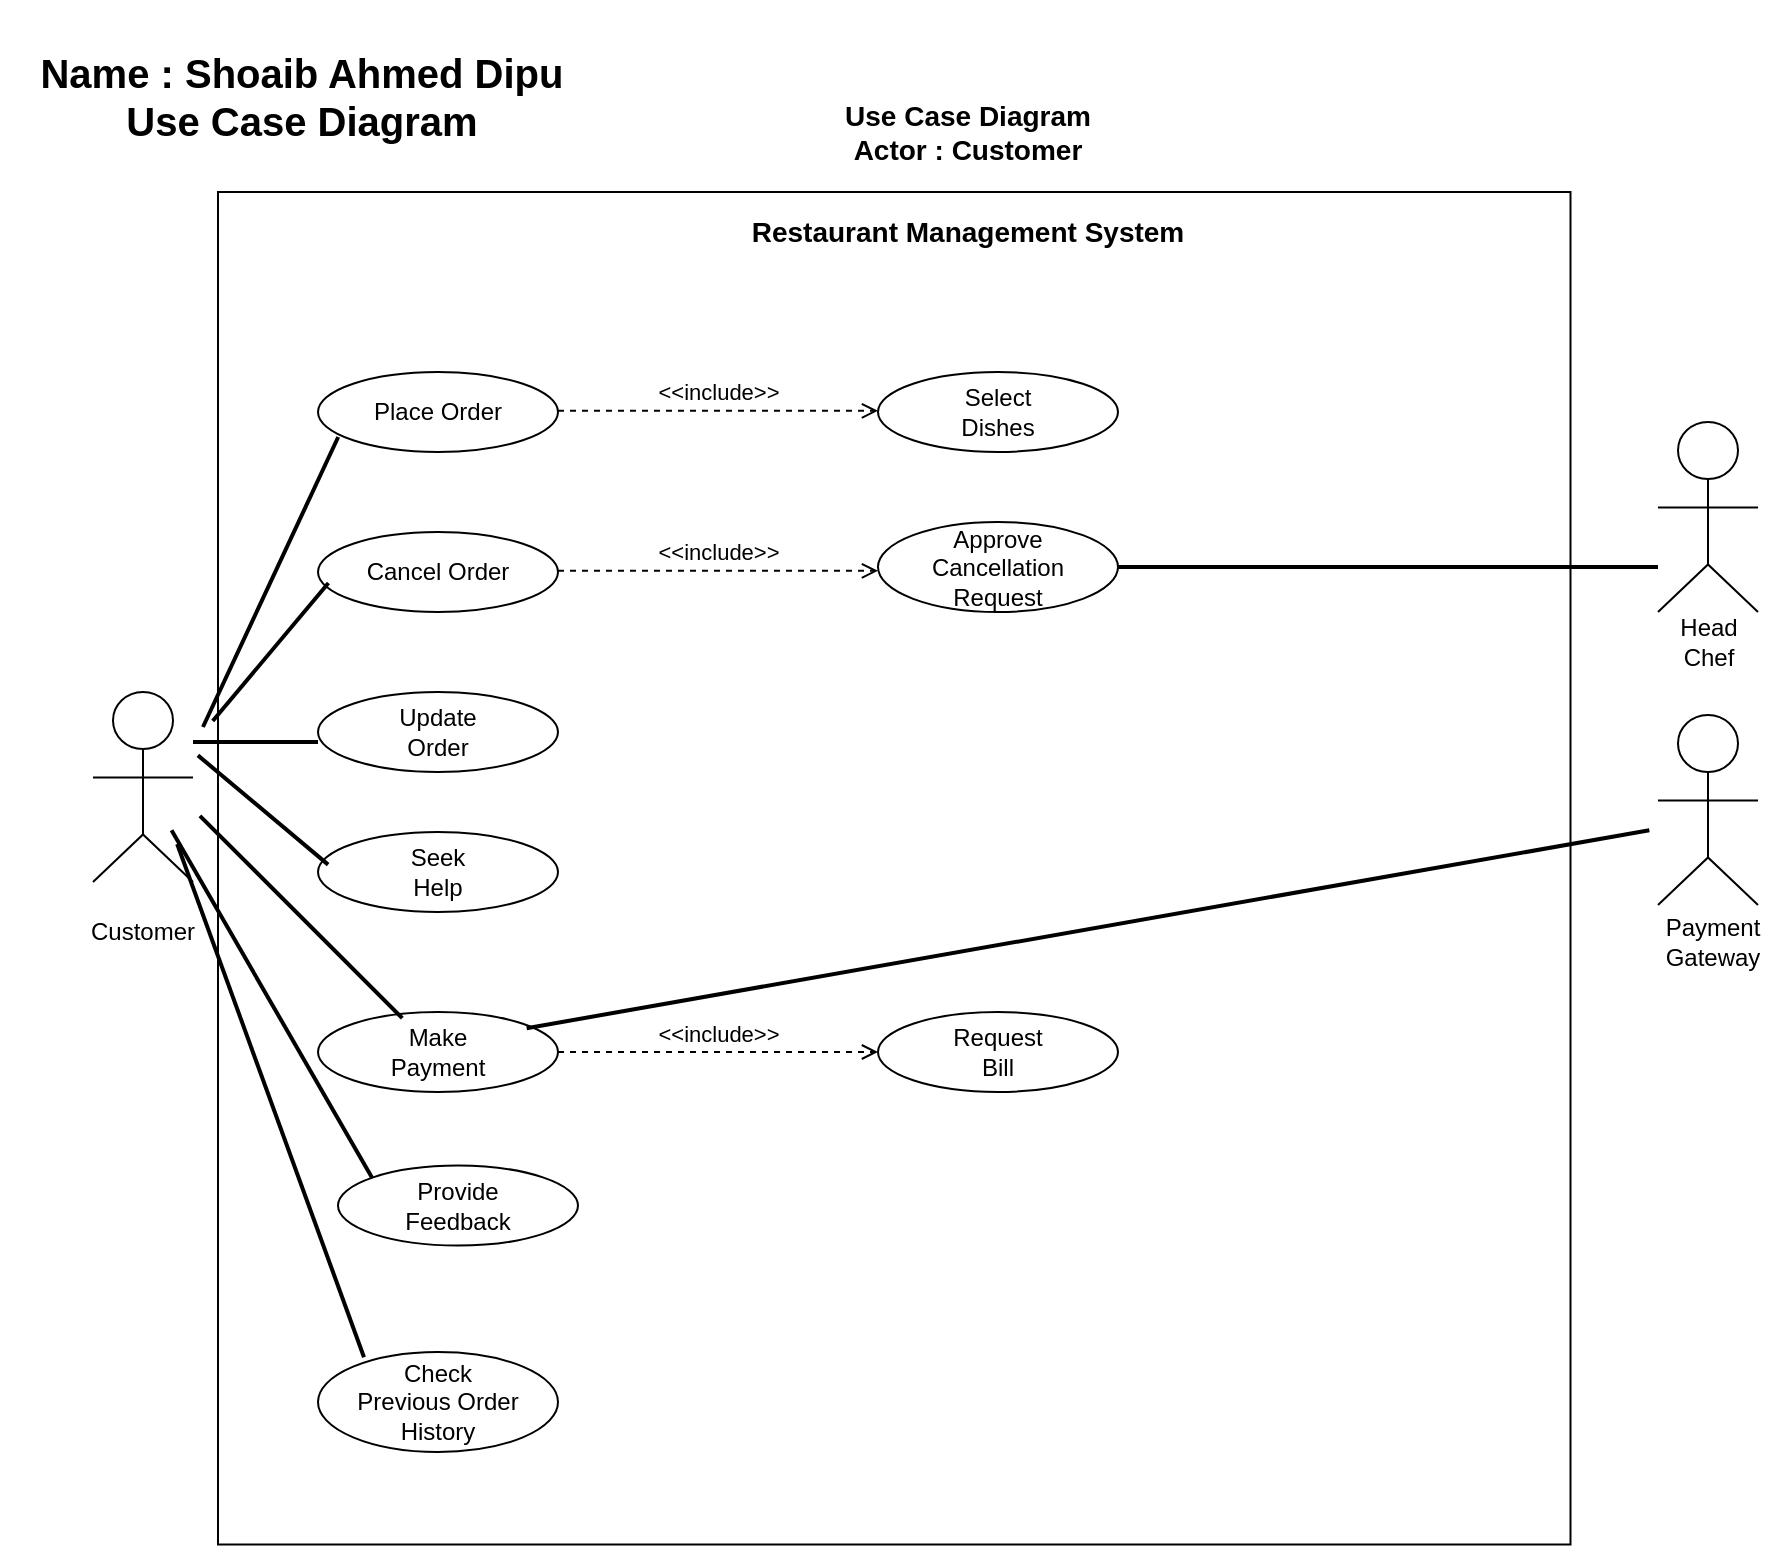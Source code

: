 <mxfile version="14.4.8" type="device" pages="4"><diagram name="Customer" id="-WFhrFF6lQ8XRDf7L9v_"><mxGraphModel dx="898" dy="482" grid="1" gridSize="10" guides="1" tooltips="1" connect="1" arrows="1" fold="1" page="1" pageScale="1" pageWidth="950" pageHeight="860" math="0" shadow="0"><root><mxCell id="zV-23PjcakAMJLAD1Nc6-0"/><mxCell id="zV-23PjcakAMJLAD1Nc6-1" parent="zV-23PjcakAMJLAD1Nc6-0"/><mxCell id="zV-23PjcakAMJLAD1Nc6-2" value="" style="whiteSpace=wrap;html=1;aspect=fixed;" parent="zV-23PjcakAMJLAD1Nc6-1" vertex="1"><mxGeometry x="100" y="100" width="676.25" height="676.25" as="geometry"/></mxCell><mxCell id="zV-23PjcakAMJLAD1Nc6-3" value="&lt;font style=&quot;font-size: 14px&quot;&gt;&lt;b style=&quot;font-size: 14px;&quot;&gt;Restaurant Management System&lt;/b&gt;&lt;/font&gt;" style="text;html=1;strokeColor=none;fillColor=none;align=center;verticalAlign=middle;whiteSpace=wrap;rounded=0;fontSize=14;" parent="zV-23PjcakAMJLAD1Nc6-1" vertex="1"><mxGeometry x="350" y="120" width="250" as="geometry"/></mxCell><mxCell id="zV-23PjcakAMJLAD1Nc6-4" value="" style="html=1;outlineConnect=0;whiteSpace=wrap;verticalLabelPosition=bottom;verticalAlign=top;align=center;shape=mxgraph.archimate3.actor;fillColor=#FFFFFF;" parent="zV-23PjcakAMJLAD1Nc6-1" vertex="1"><mxGeometry x="37.5" y="350" width="50" height="95" as="geometry"/></mxCell><mxCell id="zV-23PjcakAMJLAD1Nc6-8" value="Customer" style="text;html=1;strokeColor=none;fillColor=none;align=center;verticalAlign=middle;whiteSpace=wrap;rounded=0;" parent="zV-23PjcakAMJLAD1Nc6-1" vertex="1"><mxGeometry x="35" y="460" width="55" height="20" as="geometry"/></mxCell><mxCell id="zV-23PjcakAMJLAD1Nc6-12" value="Place Order" style="ellipse;whiteSpace=wrap;html=1;" parent="zV-23PjcakAMJLAD1Nc6-1" vertex="1"><mxGeometry x="150" y="190" width="120" height="40" as="geometry"/></mxCell><mxCell id="zV-23PjcakAMJLAD1Nc6-13" value="Request&lt;br&gt;Bill" style="ellipse;whiteSpace=wrap;html=1;" parent="zV-23PjcakAMJLAD1Nc6-1" vertex="1"><mxGeometry x="430" y="510" width="120" height="40" as="geometry"/></mxCell><mxCell id="zV-23PjcakAMJLAD1Nc6-14" value="Update&lt;br&gt;Order" style="ellipse;whiteSpace=wrap;html=1;" parent="zV-23PjcakAMJLAD1Nc6-1" vertex="1"><mxGeometry x="150" y="350" width="120" height="40" as="geometry"/></mxCell><mxCell id="zV-23PjcakAMJLAD1Nc6-15" value="Seek&lt;br&gt;Help" style="ellipse;whiteSpace=wrap;html=1;" parent="zV-23PjcakAMJLAD1Nc6-1" vertex="1"><mxGeometry x="150" y="420" width="120" height="40" as="geometry"/></mxCell><mxCell id="zV-23PjcakAMJLAD1Nc6-16" value="Cancel Order" style="ellipse;whiteSpace=wrap;html=1;" parent="zV-23PjcakAMJLAD1Nc6-1" vertex="1"><mxGeometry x="150" y="270" width="120" height="40" as="geometry"/></mxCell><mxCell id="WLeicQWP7mK4EzeLGdCd-2" value="Select&lt;br&gt;Dishes" style="ellipse;whiteSpace=wrap;html=1;" parent="zV-23PjcakAMJLAD1Nc6-1" vertex="1"><mxGeometry x="430" y="190" width="120" height="40" as="geometry"/></mxCell><mxCell id="WLeicQWP7mK4EzeLGdCd-3" value="Approve&lt;br&gt;Cancellation&lt;br&gt;Request" style="ellipse;whiteSpace=wrap;html=1;" parent="zV-23PjcakAMJLAD1Nc6-1" vertex="1"><mxGeometry x="430" y="265" width="120" height="45" as="geometry"/></mxCell><mxCell id="WLeicQWP7mK4EzeLGdCd-4" value="Provide&lt;br&gt;Feedback" style="ellipse;whiteSpace=wrap;html=1;" parent="zV-23PjcakAMJLAD1Nc6-1" vertex="1"><mxGeometry x="160" y="586.81" width="120" height="40" as="geometry"/></mxCell><mxCell id="WLeicQWP7mK4EzeLGdCd-5" value="Make&lt;br&gt;Payment" style="ellipse;whiteSpace=wrap;html=1;" parent="zV-23PjcakAMJLAD1Nc6-1" vertex="1"><mxGeometry x="150" y="510" width="120" height="40" as="geometry"/></mxCell><mxCell id="WLeicQWP7mK4EzeLGdCd-6" value="" style="html=1;outlineConnect=0;whiteSpace=wrap;verticalLabelPosition=bottom;verticalAlign=top;align=center;shape=mxgraph.archimate3.actor;fillColor=#FFFFFF;" parent="zV-23PjcakAMJLAD1Nc6-1" vertex="1"><mxGeometry x="820" y="215" width="50" height="95" as="geometry"/></mxCell><mxCell id="WLeicQWP7mK4EzeLGdCd-7" value="Head Chef" style="text;html=1;strokeColor=none;fillColor=none;align=center;verticalAlign=middle;whiteSpace=wrap;rounded=0;" parent="zV-23PjcakAMJLAD1Nc6-1" vertex="1"><mxGeometry x="817.5" y="310" width="55" height="30" as="geometry"/></mxCell><mxCell id="WLeicQWP7mK4EzeLGdCd-8" value="Check&lt;br&gt;Previous Order&lt;br&gt;History" style="ellipse;whiteSpace=wrap;html=1;" parent="zV-23PjcakAMJLAD1Nc6-1" vertex="1"><mxGeometry x="150" y="680" width="120" height="50" as="geometry"/></mxCell><mxCell id="WLeicQWP7mK4EzeLGdCd-9" value="" style="html=1;outlineConnect=0;whiteSpace=wrap;verticalLabelPosition=bottom;verticalAlign=top;align=center;shape=mxgraph.archimate3.actor;fillColor=#FFFFFF;" parent="zV-23PjcakAMJLAD1Nc6-1" vertex="1"><mxGeometry x="820" y="361.5" width="50" height="95" as="geometry"/></mxCell><mxCell id="WLeicQWP7mK4EzeLGdCd-10" value="Payment&lt;br&gt;Gateway" style="text;html=1;strokeColor=none;fillColor=none;align=center;verticalAlign=middle;whiteSpace=wrap;rounded=0;" parent="zV-23PjcakAMJLAD1Nc6-1" vertex="1"><mxGeometry x="820" y="460" width="55" height="30" as="geometry"/></mxCell><mxCell id="WLeicQWP7mK4EzeLGdCd-12" value="&amp;lt;&amp;lt;include&amp;gt;&amp;gt;" style="edgeStyle=none;html=1;endArrow=open;verticalAlign=bottom;dashed=1;labelBackgroundColor=none;" parent="zV-23PjcakAMJLAD1Nc6-1" edge="1"><mxGeometry width="160" relative="1" as="geometry"><mxPoint x="270" y="209.41" as="sourcePoint"/><mxPoint x="430" y="209.41" as="targetPoint"/><mxPoint as="offset"/></mxGeometry></mxCell><mxCell id="WLeicQWP7mK4EzeLGdCd-13" value="&amp;lt;&amp;lt;include&amp;gt;&amp;gt;" style="edgeStyle=none;html=1;endArrow=open;verticalAlign=bottom;dashed=1;labelBackgroundColor=none;" parent="zV-23PjcakAMJLAD1Nc6-1" edge="1"><mxGeometry width="160" relative="1" as="geometry"><mxPoint x="270" y="289.41" as="sourcePoint"/><mxPoint x="430" y="289.41" as="targetPoint"/><mxPoint as="offset"/></mxGeometry></mxCell><mxCell id="WLeicQWP7mK4EzeLGdCd-14" value="&amp;lt;&amp;lt;include&amp;gt;&amp;gt;" style="edgeStyle=none;html=1;endArrow=open;verticalAlign=bottom;dashed=1;labelBackgroundColor=none;" parent="zV-23PjcakAMJLAD1Nc6-1" edge="1"><mxGeometry width="160" relative="1" as="geometry"><mxPoint x="270" y="530" as="sourcePoint"/><mxPoint x="430" y="530" as="targetPoint"/><mxPoint as="offset"/></mxGeometry></mxCell><mxCell id="WLeicQWP7mK4EzeLGdCd-19" value="" style="line;strokeWidth=2;html=1;" parent="zV-23PjcakAMJLAD1Nc6-1" vertex="1"><mxGeometry x="87.5" y="370" width="62.5" height="10" as="geometry"/></mxCell><mxCell id="WLeicQWP7mK4EzeLGdCd-20" value="" style="line;strokeWidth=2;html=1;rotation=40;" parent="zV-23PjcakAMJLAD1Nc6-1" vertex="1"><mxGeometry x="80" y="404" width="85" height="10" as="geometry"/></mxCell><mxCell id="WLeicQWP7mK4EzeLGdCd-21" value="" style="line;strokeWidth=2;html=1;rotation=45;" parent="zV-23PjcakAMJLAD1Nc6-1" vertex="1"><mxGeometry x="70" y="430" width="143.11" height="65" as="geometry"/></mxCell><mxCell id="WLeicQWP7mK4EzeLGdCd-23" value="" style="line;strokeWidth=2;html=1;rotation=60;" parent="zV-23PjcakAMJLAD1Nc6-1" vertex="1"><mxGeometry x="26.57" y="473.62" width="200.82" height="65" as="geometry"/></mxCell><mxCell id="WLeicQWP7mK4EzeLGdCd-24" value="" style="line;strokeWidth=2;html=1;rotation=70;" parent="zV-23PjcakAMJLAD1Nc6-1" vertex="1"><mxGeometry x="-10.26" y="521.81" width="273.11" height="65" as="geometry"/></mxCell><mxCell id="WLeicQWP7mK4EzeLGdCd-25" value="" style="line;strokeWidth=2;html=1;rotation=-50;" parent="zV-23PjcakAMJLAD1Nc6-1" vertex="1"><mxGeometry x="81.29" y="325" width="90" height="10" as="geometry"/></mxCell><mxCell id="WLeicQWP7mK4EzeLGdCd-26" value="" style="line;strokeWidth=2;html=1;rotation=-65;" parent="zV-23PjcakAMJLAD1Nc6-1" vertex="1"><mxGeometry x="46.29" y="290" width="160" height="10" as="geometry"/></mxCell><mxCell id="WLeicQWP7mK4EzeLGdCd-28" value="" style="line;strokeWidth=2;html=1;rotation=0;" parent="zV-23PjcakAMJLAD1Nc6-1" vertex="1"><mxGeometry x="550" y="282.5" width="270" height="10" as="geometry"/></mxCell><mxCell id="WLeicQWP7mK4EzeLGdCd-29" value="" style="line;strokeWidth=2;html=1;rotation=-10;" parent="zV-23PjcakAMJLAD1Nc6-1" vertex="1"><mxGeometry x="250" y="463.62" width="570" height="10" as="geometry"/></mxCell><mxCell id="WLeicQWP7mK4EzeLGdCd-30" value="&lt;div&gt;&lt;span style=&quot;font-size: 14px&quot;&gt;&lt;b&gt;Use Case Diagram&lt;/b&gt;&lt;/span&gt;&lt;/div&gt;&lt;div&gt;&lt;span style=&quot;font-size: 14px&quot;&gt;&lt;b&gt;Actor : Customer&lt;/b&gt;&lt;/span&gt;&lt;/div&gt;" style="text;html=1;strokeColor=none;fillColor=none;align=center;verticalAlign=middle;whiteSpace=wrap;rounded=0;" parent="zV-23PjcakAMJLAD1Nc6-1" vertex="1"><mxGeometry x="350" y="70" width="250" as="geometry"/></mxCell><mxCell id="Tp1yLzZ7JETP8X3fUF6t-2" value="&lt;div style=&quot;font-size: 20px&quot;&gt;&lt;br&gt;&lt;/div&gt;&lt;div style=&quot;font-size: 20px&quot;&gt;&lt;b&gt;&lt;font style=&quot;font-size: 20px&quot;&gt;Name : Shoaib Ahmed Dipu&lt;/font&gt;&lt;/b&gt;&lt;/div&gt;&lt;div style=&quot;font-size: 20px&quot;&gt;&lt;b&gt;&lt;font style=&quot;font-size: 20px&quot;&gt;Use Case Diagram&lt;/font&gt;&lt;/b&gt;&lt;/div&gt;" style="text;html=1;strokeColor=none;fillColor=none;align=center;verticalAlign=middle;whiteSpace=wrap;rounded=0;" parent="zV-23PjcakAMJLAD1Nc6-1" vertex="1"><mxGeometry x="-8.44" y="40" width="300" as="geometry"/></mxCell></root></mxGraphModel></diagram><diagram name="HallManager" id="dNH89k2ob7GPJCgOun4z"><mxGraphModel dx="898" dy="482" grid="1" gridSize="10" guides="1" tooltips="1" connect="1" arrows="1" fold="1" page="1" pageScale="1" pageWidth="950" pageHeight="860" math="0" shadow="0"><root><mxCell id="4kcY3KFYCMRQC1HlJGeq-0"/><mxCell id="4kcY3KFYCMRQC1HlJGeq-1" parent="4kcY3KFYCMRQC1HlJGeq-0"/><mxCell id="-rbsaEBSRFFHR4hgYhBn-0" value="" style="endArrow=none;dashed=1;html=1;" parent="4kcY3KFYCMRQC1HlJGeq-1" target="4kcY3KFYCMRQC1HlJGeq-2" edge="1"><mxGeometry width="50" height="50" relative="1" as="geometry"><mxPoint x="430" y="550" as="sourcePoint"/><mxPoint x="450" y="530" as="targetPoint"/></mxGeometry></mxCell><mxCell id="4kcY3KFYCMRQC1HlJGeq-2" value="" style="whiteSpace=wrap;html=1;aspect=fixed;" parent="4kcY3KFYCMRQC1HlJGeq-1" vertex="1"><mxGeometry x="140" y="95" width="670" height="670" as="geometry"/></mxCell><mxCell id="4kcY3KFYCMRQC1HlJGeq-3" value="&lt;font style=&quot;font-size: 14px&quot;&gt;&lt;b&gt;Restaurant Management System&lt;/b&gt;&lt;/font&gt;" style="text;html=1;strokeColor=none;fillColor=none;align=center;verticalAlign=middle;whiteSpace=wrap;rounded=0;" parent="4kcY3KFYCMRQC1HlJGeq-1" vertex="1"><mxGeometry x="370" y="120" width="250" as="geometry"/></mxCell><mxCell id="4kcY3KFYCMRQC1HlJGeq-6" value="" style="html=1;outlineConnect=0;whiteSpace=wrap;verticalLabelPosition=bottom;verticalAlign=top;align=center;shape=mxgraph.archimate3.actor;fillColor=#FFFFFF;" parent="4kcY3KFYCMRQC1HlJGeq-1" vertex="1"><mxGeometry x="50" y="330" width="50" height="95" as="geometry"/></mxCell><mxCell id="4kcY3KFYCMRQC1HlJGeq-10" value="Hall Manager" style="text;html=1;strokeColor=none;fillColor=none;align=center;verticalAlign=middle;whiteSpace=wrap;rounded=0;" parent="4kcY3KFYCMRQC1HlJGeq-1" vertex="1"><mxGeometry x="47.5" y="430" width="55" height="20" as="geometry"/></mxCell><mxCell id="4kcY3KFYCMRQC1HlJGeq-19" value="Mark&lt;br&gt;Paid Bill" style="ellipse;whiteSpace=wrap;html=1;" parent="4kcY3KFYCMRQC1HlJGeq-1" vertex="1"><mxGeometry x="220" y="246.43" width="120" height="40" as="geometry"/></mxCell><mxCell id="4kcY3KFYCMRQC1HlJGeq-30" value="" style="line;strokeWidth=2;html=1;rotation=-40;" parent="4kcY3KFYCMRQC1HlJGeq-1" vertex="1"><mxGeometry x="92.34" y="316.43" width="149.84" height="10" as="geometry"/></mxCell><mxCell id="4kcY3KFYCMRQC1HlJGeq-34" value="Receive&lt;br&gt;Notification" style="ellipse;whiteSpace=wrap;html=1;" parent="4kcY3KFYCMRQC1HlJGeq-1" vertex="1"><mxGeometry x="220" y="330" width="120" height="40" as="geometry"/></mxCell><mxCell id="4kcY3KFYCMRQC1HlJGeq-35" value="Order&lt;br&gt;Completion" style="ellipse;whiteSpace=wrap;html=1;" parent="4kcY3KFYCMRQC1HlJGeq-1" vertex="1"><mxGeometry x="500" y="330" width="120" height="40" as="geometry"/></mxCell><mxCell id="4kcY3KFYCMRQC1HlJGeq-36" value="Check&amp;nbsp;&lt;br&gt;Table Status" style="ellipse;whiteSpace=wrap;html=1;" parent="4kcY3KFYCMRQC1HlJGeq-1" vertex="1"><mxGeometry x="500" y="450" width="120" height="40" as="geometry"/></mxCell><mxCell id="4kcY3KFYCMRQC1HlJGeq-39" value="Edit&lt;br&gt;Table Status" style="ellipse;whiteSpace=wrap;html=1;" parent="4kcY3KFYCMRQC1HlJGeq-1" vertex="1"><mxGeometry x="220" y="450" width="120" height="40" as="geometry"/></mxCell><mxCell id="aHXsSF1KZNSdqrrmedxE-0" value="&amp;lt;&amp;lt;extend&amp;gt;&amp;gt;" style="edgeStyle=none;html=1;endArrow=open;verticalAlign=bottom;dashed=1;labelBackgroundColor=none;" parent="4kcY3KFYCMRQC1HlJGeq-1" edge="1"><mxGeometry width="160" relative="1" as="geometry"><mxPoint x="500.0" y="349.29" as="sourcePoint"/><mxPoint x="340.0" y="349.29" as="targetPoint"/><mxPoint as="offset"/></mxGeometry></mxCell><mxCell id="aHXsSF1KZNSdqrrmedxE-5" value="&amp;lt;&amp;lt;include&amp;gt;&amp;gt;" style="edgeStyle=none;html=1;endArrow=open;verticalAlign=bottom;dashed=1;labelBackgroundColor=none;" parent="4kcY3KFYCMRQC1HlJGeq-1" edge="1"><mxGeometry width="160" relative="1" as="geometry"><mxPoint x="340.0" y="469.29" as="sourcePoint"/><mxPoint x="500.0" y="469.29" as="targetPoint"/><mxPoint as="offset"/></mxGeometry></mxCell><mxCell id="aHXsSF1KZNSdqrrmedxE-8" value="" style="line;strokeWidth=2;html=1;rotation=-15;" parent="4kcY3KFYCMRQC1HlJGeq-1" vertex="1"><mxGeometry x="102.5" y="360" width="117.5" height="10" as="geometry"/></mxCell><mxCell id="aHXsSF1KZNSdqrrmedxE-9" value="" style="line;strokeWidth=2;html=1;rotation=30;" parent="4kcY3KFYCMRQC1HlJGeq-1" vertex="1"><mxGeometry x="91.5" y="424.42" width="139.84" height="10" as="geometry"/></mxCell><mxCell id="-y9Lot0XUGKwdAZ5oZ1u-0" value="&lt;div&gt;&lt;span style=&quot;font-size: 14px&quot;&gt;&lt;b&gt;Use Case Diagram&lt;/b&gt;&lt;/span&gt;&lt;/div&gt;&lt;div&gt;&lt;span style=&quot;font-size: 14px&quot;&gt;&lt;b&gt;Actor : Hall Manager&lt;/b&gt;&lt;/span&gt;&lt;/div&gt;" style="text;html=1;strokeColor=none;fillColor=none;align=center;verticalAlign=middle;whiteSpace=wrap;rounded=0;" parent="4kcY3KFYCMRQC1HlJGeq-1" vertex="1"><mxGeometry x="370" y="60" width="250" as="geometry"/></mxCell><mxCell id="JC2iNlsmp0QSdWKygM9y-0" value="Check&lt;br&gt;Payable&lt;br&gt;Amount" style="ellipse;whiteSpace=wrap;html=1;" parent="4kcY3KFYCMRQC1HlJGeq-1" vertex="1"><mxGeometry x="220" y="510" width="120" height="50" as="geometry"/></mxCell><mxCell id="JC2iNlsmp0QSdWKygM9y-1" value="" style="line;strokeWidth=2;html=1;rotation=45;" parent="4kcY3KFYCMRQC1HlJGeq-1" vertex="1"><mxGeometry x="74.76" y="468.51" width="172.34" height="10" as="geometry"/></mxCell><mxCell id="JC2iNlsmp0QSdWKygM9y-2" value="Seek&lt;br&gt;Help" style="ellipse;whiteSpace=wrap;html=1;" parent="4kcY3KFYCMRQC1HlJGeq-1" vertex="1"><mxGeometry x="500" y="384.42" width="120" height="40" as="geometry"/></mxCell><mxCell id="JC2iNlsmp0QSdWKygM9y-3" value="" style="html=1;outlineConnect=0;whiteSpace=wrap;verticalLabelPosition=bottom;verticalAlign=top;align=center;shape=mxgraph.archimate3.actor;fillColor=#FFFFFF;" parent="4kcY3KFYCMRQC1HlJGeq-1" vertex="1"><mxGeometry x="860" y="339.42" width="50" height="95" as="geometry"/></mxCell><mxCell id="JC2iNlsmp0QSdWKygM9y-4" value="Customer" style="text;html=1;strokeColor=none;fillColor=none;align=center;verticalAlign=middle;whiteSpace=wrap;rounded=0;" parent="4kcY3KFYCMRQC1HlJGeq-1" vertex="1"><mxGeometry x="857.5" y="440" width="55" height="20" as="geometry"/></mxCell><mxCell id="JC2iNlsmp0QSdWKygM9y-8" value="&amp;lt;&amp;lt;extend&amp;gt;&amp;gt;" style="edgeStyle=none;html=1;endArrow=open;verticalAlign=bottom;dashed=1;labelBackgroundColor=none;" parent="4kcY3KFYCMRQC1HlJGeq-1" edge="1"><mxGeometry x="-0.035" y="25" width="160" relative="1" as="geometry"><mxPoint x="450" y="370" as="sourcePoint"/><mxPoint x="330" y="360" as="targetPoint"/><mxPoint as="offset"/></mxGeometry></mxCell><mxCell id="JC2iNlsmp0QSdWKygM9y-12" value="" style="line;strokeWidth=2;html=1;rotation=0;" parent="4kcY3KFYCMRQC1HlJGeq-1" vertex="1"><mxGeometry x="620" y="403.5" width="240" height="10" as="geometry"/></mxCell><mxCell id="JC2iNlsmp0QSdWKygM9y-14" value="Make&lt;br&gt;Payment" style="ellipse;whiteSpace=wrap;html=1;" parent="4kcY3KFYCMRQC1HlJGeq-1" vertex="1"><mxGeometry x="500" y="246.43" width="120" height="40" as="geometry"/></mxCell><mxCell id="JC2iNlsmp0QSdWKygM9y-15" value="&amp;lt;&amp;lt;include&amp;gt;&amp;gt;" style="edgeStyle=none;html=1;endArrow=open;verticalAlign=bottom;dashed=1;labelBackgroundColor=none;" parent="4kcY3KFYCMRQC1HlJGeq-1" edge="1"><mxGeometry width="160" relative="1" as="geometry"><mxPoint x="340.0" y="265.93" as="sourcePoint"/><mxPoint x="500.0" y="265.93" as="targetPoint"/><mxPoint as="offset"/></mxGeometry></mxCell><mxCell id="JC2iNlsmp0QSdWKygM9y-16" value="" style="line;strokeWidth=2;html=1;rotation=25;" parent="4kcY3KFYCMRQC1HlJGeq-1" vertex="1"><mxGeometry x="600.0" y="330" width="271.34" height="10" as="geometry"/></mxCell><mxCell id="JC2iNlsmp0QSdWKygM9y-17" value="" style="html=1;outlineConnect=0;whiteSpace=wrap;verticalLabelPosition=bottom;verticalAlign=top;align=center;shape=mxgraph.archimate3.actor;fillColor=#FFFFFF;" parent="4kcY3KFYCMRQC1HlJGeq-1" vertex="1"><mxGeometry x="862.5" y="478.51" width="50" height="95" as="geometry"/></mxCell><mxCell id="JC2iNlsmp0QSdWKygM9y-18" value="Regular Chef" style="text;html=1;strokeColor=none;fillColor=none;align=center;verticalAlign=middle;whiteSpace=wrap;rounded=0;" parent="4kcY3KFYCMRQC1HlJGeq-1" vertex="1"><mxGeometry x="862.5" y="573.51" width="55" height="20" as="geometry"/></mxCell><mxCell id="JC2iNlsmp0QSdWKygM9y-19" value="" style="line;strokeWidth=2;html=1;rotation=35;" parent="4kcY3KFYCMRQC1HlJGeq-1" vertex="1"><mxGeometry x="590.58" y="440" width="298.84" height="10" as="geometry"/></mxCell><mxCell id="-rbsaEBSRFFHR4hgYhBn-1" value="" style="endArrow=none;dashed=1;html=1;" parent="4kcY3KFYCMRQC1HlJGeq-1" edge="1"><mxGeometry width="50" height="50" relative="1" as="geometry"><mxPoint x="450" y="370" as="sourcePoint"/><mxPoint x="500" y="401.37" as="targetPoint"/></mxGeometry></mxCell></root></mxGraphModel></diagram><diagram name="Chef" id="zNfnmoyr6qBBSCdrN6pc"><mxGraphModel dx="898" dy="482" grid="1" gridSize="10" guides="1" tooltips="1" connect="1" arrows="1" fold="1" page="1" pageScale="1" pageWidth="950" pageHeight="860" math="0" shadow="0"><root><mxCell id="lOWRz1JZooJZ_EyShOJY-0"/><mxCell id="lOWRz1JZooJZ_EyShOJY-1" parent="lOWRz1JZooJZ_EyShOJY-0"/><mxCell id="lOWRz1JZooJZ_EyShOJY-2" value="" style="whiteSpace=wrap;html=1;aspect=fixed;" parent="lOWRz1JZooJZ_EyShOJY-1" vertex="1"><mxGeometry x="140" y="95" width="670" height="670" as="geometry"/></mxCell><mxCell id="lOWRz1JZooJZ_EyShOJY-3" value="&lt;font style=&quot;font-size: 14px&quot;&gt;&lt;b&gt;Restaurant Management System&lt;/b&gt;&lt;/font&gt;" style="text;html=1;strokeColor=none;fillColor=none;align=center;verticalAlign=middle;whiteSpace=wrap;rounded=0;" parent="lOWRz1JZooJZ_EyShOJY-1" vertex="1"><mxGeometry x="350" y="120" width="250" as="geometry"/></mxCell><mxCell id="lOWRz1JZooJZ_EyShOJY-4" value="" style="html=1;outlineConnect=0;whiteSpace=wrap;verticalLabelPosition=bottom;verticalAlign=top;align=center;shape=mxgraph.archimate3.actor;fillColor=#FFFFFF;" parent="lOWRz1JZooJZ_EyShOJY-1" vertex="1"><mxGeometry x="69.55" y="305" width="50" height="95" as="geometry"/></mxCell><mxCell id="lOWRz1JZooJZ_EyShOJY-5" value="Head Chef" style="text;html=1;strokeColor=none;fillColor=none;align=center;verticalAlign=middle;whiteSpace=wrap;rounded=0;" parent="lOWRz1JZooJZ_EyShOJY-1" vertex="1"><mxGeometry x="67.05" y="400" width="55" height="20" as="geometry"/></mxCell><mxCell id="lOWRz1JZooJZ_EyShOJY-6" value="Mark&lt;br&gt;Cooked&amp;nbsp;&lt;br&gt;Dish" style="ellipse;whiteSpace=wrap;html=1;" parent="lOWRz1JZooJZ_EyShOJY-1" vertex="1"><mxGeometry x="230" y="300" width="120" height="40" as="geometry"/></mxCell><mxCell id="lOWRz1JZooJZ_EyShOJY-7" value="Approve Dish Cancellation" style="ellipse;whiteSpace=wrap;html=1;" parent="lOWRz1JZooJZ_EyShOJY-1" vertex="1"><mxGeometry x="230" y="360" width="120" height="40" as="geometry"/></mxCell><mxCell id="lOWRz1JZooJZ_EyShOJY-8" value="" style="line;strokeWidth=2;html=1;" parent="lOWRz1JZooJZ_EyShOJY-1" vertex="1"><mxGeometry x="120" y="315" width="110" height="10" as="geometry"/></mxCell><mxCell id="lOWRz1JZooJZ_EyShOJY-9" value="" style="line;strokeWidth=2;html=1;rotation=15;" parent="lOWRz1JZooJZ_EyShOJY-1" vertex="1"><mxGeometry x="119.55" y="363.4" width="113.75" height="10" as="geometry"/></mxCell><mxCell id="lOWRz1JZooJZ_EyShOJY-12" value="Request&lt;br&gt;Cancel&lt;br&gt;Order" style="ellipse;whiteSpace=wrap;html=1;" parent="lOWRz1JZooJZ_EyShOJY-1" vertex="1"><mxGeometry x="510" y="355" width="120" height="50" as="geometry"/></mxCell><mxCell id="lOWRz1JZooJZ_EyShOJY-13" value="" style="html=1;outlineConnect=0;whiteSpace=wrap;verticalLabelPosition=bottom;verticalAlign=top;align=center;shape=mxgraph.archimate3.actor;fillColor=#FFFFFF;" parent="lOWRz1JZooJZ_EyShOJY-1" vertex="1"><mxGeometry x="825" y="420" width="50" height="95" as="geometry"/></mxCell><mxCell id="lOWRz1JZooJZ_EyShOJY-14" value="Customer" style="text;html=1;strokeColor=none;fillColor=none;align=center;verticalAlign=middle;whiteSpace=wrap;rounded=0;" parent="lOWRz1JZooJZ_EyShOJY-1" vertex="1"><mxGeometry x="825" y="515" width="55" height="20" as="geometry"/></mxCell><mxCell id="lOWRz1JZooJZ_EyShOJY-15" value="&amp;lt;&amp;lt;include&amp;gt;&amp;gt;" style="edgeStyle=none;html=1;endArrow=open;verticalAlign=bottom;dashed=1;labelBackgroundColor=none;" parent="lOWRz1JZooJZ_EyShOJY-1" edge="1"><mxGeometry width="160" relative="1" as="geometry"><mxPoint x="350.0" y="379.5" as="sourcePoint"/><mxPoint x="510.0" y="379.5" as="targetPoint"/><mxPoint as="offset"/></mxGeometry></mxCell><mxCell id="lOWRz1JZooJZ_EyShOJY-16" value="Assign&lt;br&gt;Dish" style="ellipse;whiteSpace=wrap;html=1;" parent="lOWRz1JZooJZ_EyShOJY-1" vertex="1"><mxGeometry x="510" y="517.5" width="120" height="40" as="geometry"/></mxCell><mxCell id="lOWRz1JZooJZ_EyShOJY-17" value="" style="line;strokeWidth=2;html=1;rotation=18;" parent="lOWRz1JZooJZ_EyShOJY-1" vertex="1"><mxGeometry x="115.63" y="454.46" width="427.29" height="10" as="geometry"/></mxCell><mxCell id="lOWRz1JZooJZ_EyShOJY-18" value="Complete&lt;br&gt;Cooking" style="ellipse;whiteSpace=wrap;html=1;" parent="lOWRz1JZooJZ_EyShOJY-1" vertex="1"><mxGeometry x="510" y="300" width="120" height="40" as="geometry"/></mxCell><mxCell id="lOWRz1JZooJZ_EyShOJY-19" value="&amp;lt;&amp;lt;include&amp;gt;&amp;gt;" style="edgeStyle=none;html=1;endArrow=open;verticalAlign=bottom;dashed=1;labelBackgroundColor=none;" parent="lOWRz1JZooJZ_EyShOJY-1" edge="1"><mxGeometry width="160" relative="1" as="geometry"><mxPoint x="350.0" y="319.5" as="sourcePoint"/><mxPoint x="510.0" y="319.5" as="targetPoint"/><mxPoint as="offset"/></mxGeometry></mxCell><mxCell id="lOWRz1JZooJZ_EyShOJY-20" value="" style="line;strokeWidth=2;html=1;" parent="lOWRz1JZooJZ_EyShOJY-1" vertex="1"><mxGeometry x="220" y="220" width="350" height="10" as="geometry"/></mxCell><mxCell id="lOWRz1JZooJZ_EyShOJY-21" value="" style="line;strokeWidth=2;html=1;rotation=20;" parent="lOWRz1JZooJZ_EyShOJY-1" vertex="1"><mxGeometry x="620" y="420" width="210" height="10" as="geometry"/></mxCell><mxCell id="lOWRz1JZooJZ_EyShOJY-23" value="&lt;div&gt;&lt;span style=&quot;font-size: 14px&quot;&gt;&lt;b&gt;Use Case Diagram&lt;/b&gt;&lt;/span&gt;&lt;/div&gt;&lt;div&gt;&lt;span style=&quot;font-size: 14px&quot;&gt;&lt;b&gt;Actor : Chef&lt;/b&gt;&lt;/span&gt;&lt;/div&gt;" style="text;html=1;strokeColor=none;fillColor=none;align=center;verticalAlign=middle;whiteSpace=wrap;rounded=0;" parent="lOWRz1JZooJZ_EyShOJY-1" vertex="1"><mxGeometry x="350" y="70" width="250" as="geometry"/></mxCell><mxCell id="lOWRz1JZooJZ_EyShOJY-24" value="" style="html=1;outlineConnect=0;whiteSpace=wrap;verticalLabelPosition=bottom;verticalAlign=top;align=center;shape=mxgraph.archimate3.actor;fillColor=#FFFFFF;" parent="lOWRz1JZooJZ_EyShOJY-1" vertex="1"><mxGeometry x="42.5" y="95" width="50" height="95" as="geometry"/></mxCell><mxCell id="lOWRz1JZooJZ_EyShOJY-25" value="Chef" style="text;html=1;strokeColor=none;fillColor=none;align=center;verticalAlign=middle;whiteSpace=wrap;rounded=0;" parent="lOWRz1JZooJZ_EyShOJY-1" vertex="1"><mxGeometry x="40.55" y="180" width="55" height="20" as="geometry"/></mxCell><mxCell id="lOWRz1JZooJZ_EyShOJY-26" value="" style="html=1;outlineConnect=0;whiteSpace=wrap;verticalLabelPosition=bottom;verticalAlign=top;align=center;shape=mxgraph.archimate3.actor;fillColor=#FFFFFF;" parent="lOWRz1JZooJZ_EyShOJY-1" vertex="1"><mxGeometry x="17.05" y="305" width="50" height="95" as="geometry"/></mxCell><mxCell id="lOWRz1JZooJZ_EyShOJY-29" value="Regular Chef" style="text;html=1;strokeColor=none;fillColor=none;align=center;verticalAlign=middle;whiteSpace=wrap;rounded=0;" parent="lOWRz1JZooJZ_EyShOJY-1" vertex="1"><mxGeometry x="12.05" y="400" width="55" height="20" as="geometry"/></mxCell><mxCell id="lOWRz1JZooJZ_EyShOJY-31" value="" style="line;strokeWidth=2;html=1;rotation=30;" parent="lOWRz1JZooJZ_EyShOJY-1" vertex="1"><mxGeometry x="40.55" y="467.15" width="219.04" height="10" as="geometry"/></mxCell><mxCell id="lOWRz1JZooJZ_EyShOJY-33" value="" style="line;strokeWidth=2;html=1;rotation=90;" parent="lOWRz1JZooJZ_EyShOJY-1" vertex="1"><mxGeometry x="522.5" y="257.5" width="80" height="10" as="geometry"/></mxCell><mxCell id="i6bvKHvH0J1Fie1LN63r-0" value="Check&lt;br&gt;Dish&lt;br&gt;Queue" style="ellipse;whiteSpace=wrap;html=1;" parent="lOWRz1JZooJZ_EyShOJY-1" vertex="1"><mxGeometry x="230" y="590" width="120" height="45" as="geometry"/></mxCell><mxCell id="CpJxojaxpdw17qiANyxO-0" value="&lt;div&gt;Check&lt;/div&gt;&lt;div&gt;Availability&lt;/div&gt;&lt;div&gt;Of Ingredient&lt;/div&gt;" style="ellipse;whiteSpace=wrap;html=1;" parent="lOWRz1JZooJZ_EyShOJY-1" vertex="1"><mxGeometry x="230" y="660" width="120" height="50" as="geometry"/></mxCell><mxCell id="CpJxojaxpdw17qiANyxO-1" value="" style="line;strokeWidth=2;html=1;rotation=45;" parent="lOWRz1JZooJZ_EyShOJY-1" vertex="1"><mxGeometry x="11.22" y="509.38" width="261.96" height="10" as="geometry"/></mxCell><mxCell id="xEXJy-ioZ7ycSIVJ4bsE-0" value="Prepare&lt;br&gt;Dish" style="ellipse;whiteSpace=wrap;html=1;" parent="lOWRz1JZooJZ_EyShOJY-1" vertex="1"><mxGeometry x="230" y="517.5" width="120" height="45" as="geometry"/></mxCell><mxCell id="xEXJy-ioZ7ycSIVJ4bsE-1" value="&amp;lt;&amp;lt;include&amp;gt;&amp;gt;" style="edgeStyle=none;html=1;endArrow=open;verticalAlign=bottom;dashed=1;labelBackgroundColor=none;" parent="lOWRz1JZooJZ_EyShOJY-1" edge="1"><mxGeometry width="160" relative="1" as="geometry"><mxPoint x="350.0" y="537.0" as="sourcePoint"/><mxPoint x="510.0" y="537.0" as="targetPoint"/><mxPoint as="offset"/></mxGeometry></mxCell><mxCell id="MNZsiG3-XWVRax_CL4fu-0" value="" style="line;strokeWidth=2;html=1;rotation=45;" parent="lOWRz1JZooJZ_EyShOJY-1" vertex="1"><mxGeometry x="2.5" y="573.97" width="270.66" height="10" as="geometry"/></mxCell><mxCell id="MNZsiG3-XWVRax_CL4fu-1" value="" style="line;strokeWidth=2;html=1;rotation=90;" parent="lOWRz1JZooJZ_EyShOJY-1" vertex="1"><mxGeometry x="17.05" y="454.46" width="50" height="10" as="geometry"/></mxCell><mxCell id="ljR5p-1tD8Sb9QSMT_h4-0" value="" style="edgeStyle=none;html=1;endSize=12;endArrow=block;endFill=0;" parent="lOWRz1JZooJZ_EyShOJY-1" edge="1"><mxGeometry width="160" relative="1" as="geometry"><mxPoint x="68" y="250" as="sourcePoint"/><mxPoint x="67.6" y="205" as="targetPoint"/></mxGeometry></mxCell><mxCell id="ljR5p-1tD8Sb9QSMT_h4-3" value="" style="edgeStyle=elbowEdgeStyle;html=1;elbow=vertical;verticalAlign=bottom;endArrow=none;rounded=0;" parent="lOWRz1JZooJZ_EyShOJY-1" edge="1"><mxGeometry x="1" relative="1" as="geometry"><mxPoint x="100" y="290" as="targetPoint"/><mxPoint x="67.05" y="255" as="sourcePoint"/></mxGeometry></mxCell><mxCell id="ljR5p-1tD8Sb9QSMT_h4-4" value="" style="edgeStyle=elbowEdgeStyle;html=1;elbow=vertical;verticalAlign=bottom;endArrow=none;rounded=0;" parent="lOWRz1JZooJZ_EyShOJY-1" edge="1"><mxGeometry x="1" relative="1" as="geometry"><mxPoint x="40" y="290" as="targetPoint"/><mxPoint x="67.6" y="248.25" as="sourcePoint"/></mxGeometry></mxCell><mxCell id="ljR5p-1tD8Sb9QSMT_h4-10" value="" style="line;strokeWidth=2;html=1;rotation=-25;" parent="lOWRz1JZooJZ_EyShOJY-1" vertex="1"><mxGeometry x="47.66" y="259.43" width="180" height="10" as="geometry"/></mxCell></root></mxGraphModel></diagram><diagram name="Admin" id="a54v11bACa8tJHCcu-CT"><mxGraphModel dx="898" dy="482" grid="1" gridSize="10" guides="1" tooltips="1" connect="1" arrows="1" fold="1" page="1" pageScale="1" pageWidth="950" pageHeight="860" math="0" shadow="0"><root><mxCell id="mTwLpNwBA6ateDy3lw_--0"/><mxCell id="mTwLpNwBA6ateDy3lw_--1" parent="mTwLpNwBA6ateDy3lw_--0"/><mxCell id="mTwLpNwBA6ateDy3lw_--2" value="" style="whiteSpace=wrap;html=1;aspect=fixed;" parent="mTwLpNwBA6ateDy3lw_--1" vertex="1"><mxGeometry x="106.25" y="100" width="670" height="670" as="geometry"/></mxCell><mxCell id="mTwLpNwBA6ateDy3lw_--3" value="&lt;font style=&quot;font-size: 14px&quot;&gt;&lt;b&gt;Restaurant Management System&lt;/b&gt;&lt;/font&gt;" style="text;html=1;strokeColor=none;fillColor=none;align=center;verticalAlign=middle;whiteSpace=wrap;rounded=0;" parent="mTwLpNwBA6ateDy3lw_--1" vertex="1"><mxGeometry x="350" y="130" width="250" as="geometry"/></mxCell><mxCell id="mTwLpNwBA6ateDy3lw_--7" value="" style="html=1;outlineConnect=0;whiteSpace=wrap;verticalLabelPosition=bottom;verticalAlign=top;align=center;shape=mxgraph.archimate3.actor;fillColor=#FFFFFF;" parent="mTwLpNwBA6ateDy3lw_--1" vertex="1"><mxGeometry x="42.5" y="380" width="50" height="95" as="geometry"/></mxCell><mxCell id="mTwLpNwBA6ateDy3lw_--11" value="Admin" style="text;html=1;strokeColor=none;fillColor=none;align=center;verticalAlign=middle;whiteSpace=wrap;rounded=0;" parent="mTwLpNwBA6ateDy3lw_--1" vertex="1"><mxGeometry x="40" y="475" width="55" height="20" as="geometry"/></mxCell><mxCell id="mTwLpNwBA6ateDy3lw_--20" value="Create, Retrieve, Update &amp;amp; Delete Staff Members&amp;nbsp;" style="ellipse;whiteSpace=wrap;html=1;" parent="mTwLpNwBA6ateDy3lw_--1" vertex="1"><mxGeometry x="240" y="290" width="180" height="40" as="geometry"/></mxCell><mxCell id="mTwLpNwBA6ateDy3lw_--21" value="Create, Retrieve, Update &amp;amp; Delete Inventory Items" style="ellipse;whiteSpace=wrap;html=1;" parent="mTwLpNwBA6ateDy3lw_--1" vertex="1"><mxGeometry x="242.5" y="488.56" width="180" height="40" as="geometry"/></mxCell><mxCell id="mTwLpNwBA6ateDy3lw_--22" value="Create, Retrieve, Update &amp;amp; Delete Menu Items" style="ellipse;whiteSpace=wrap;html=1;" parent="mTwLpNwBA6ateDy3lw_--1" vertex="1"><mxGeometry x="240" y="400" width="180" height="40" as="geometry"/></mxCell><mxCell id="mTwLpNwBA6ateDy3lw_--31" value="" style="line;strokeWidth=2;html=1;rotation=-35;" parent="mTwLpNwBA6ateDy3lw_--1" vertex="1"><mxGeometry x="83.62" y="361.47" width="177.5" height="10" as="geometry"/></mxCell><mxCell id="mTwLpNwBA6ateDy3lw_--32" value="" style="line;strokeWidth=2;html=1;rotation=-10;" parent="mTwLpNwBA6ateDy3lw_--1" vertex="1"><mxGeometry x="95" y="430" width="147.5" height="10" as="geometry"/></mxCell><mxCell id="mTwLpNwBA6ateDy3lw_--33" value="" style="line;strokeWidth=2;html=1;rotation=15;" parent="mTwLpNwBA6ateDy3lw_--1" vertex="1"><mxGeometry x="94.93" y="478.56" width="155.26" height="10" as="geometry"/></mxCell><mxCell id="RRXkl4X3aF1v8s1jmT-2-0" value="&lt;div&gt;&lt;span style=&quot;font-size: 14px&quot;&gt;&lt;b&gt;Use Case Diagram&lt;/b&gt;&lt;/span&gt;&lt;/div&gt;&lt;div&gt;&lt;span style=&quot;font-size: 14px&quot;&gt;&lt;b&gt;Actor : Admin&lt;/b&gt;&lt;/span&gt;&lt;/div&gt;" style="text;html=1;strokeColor=none;fillColor=none;align=center;verticalAlign=middle;whiteSpace=wrap;rounded=0;" parent="mTwLpNwBA6ateDy3lw_--1" vertex="1"><mxGeometry x="350" y="70" width="250" as="geometry"/></mxCell></root></mxGraphModel></diagram></mxfile>